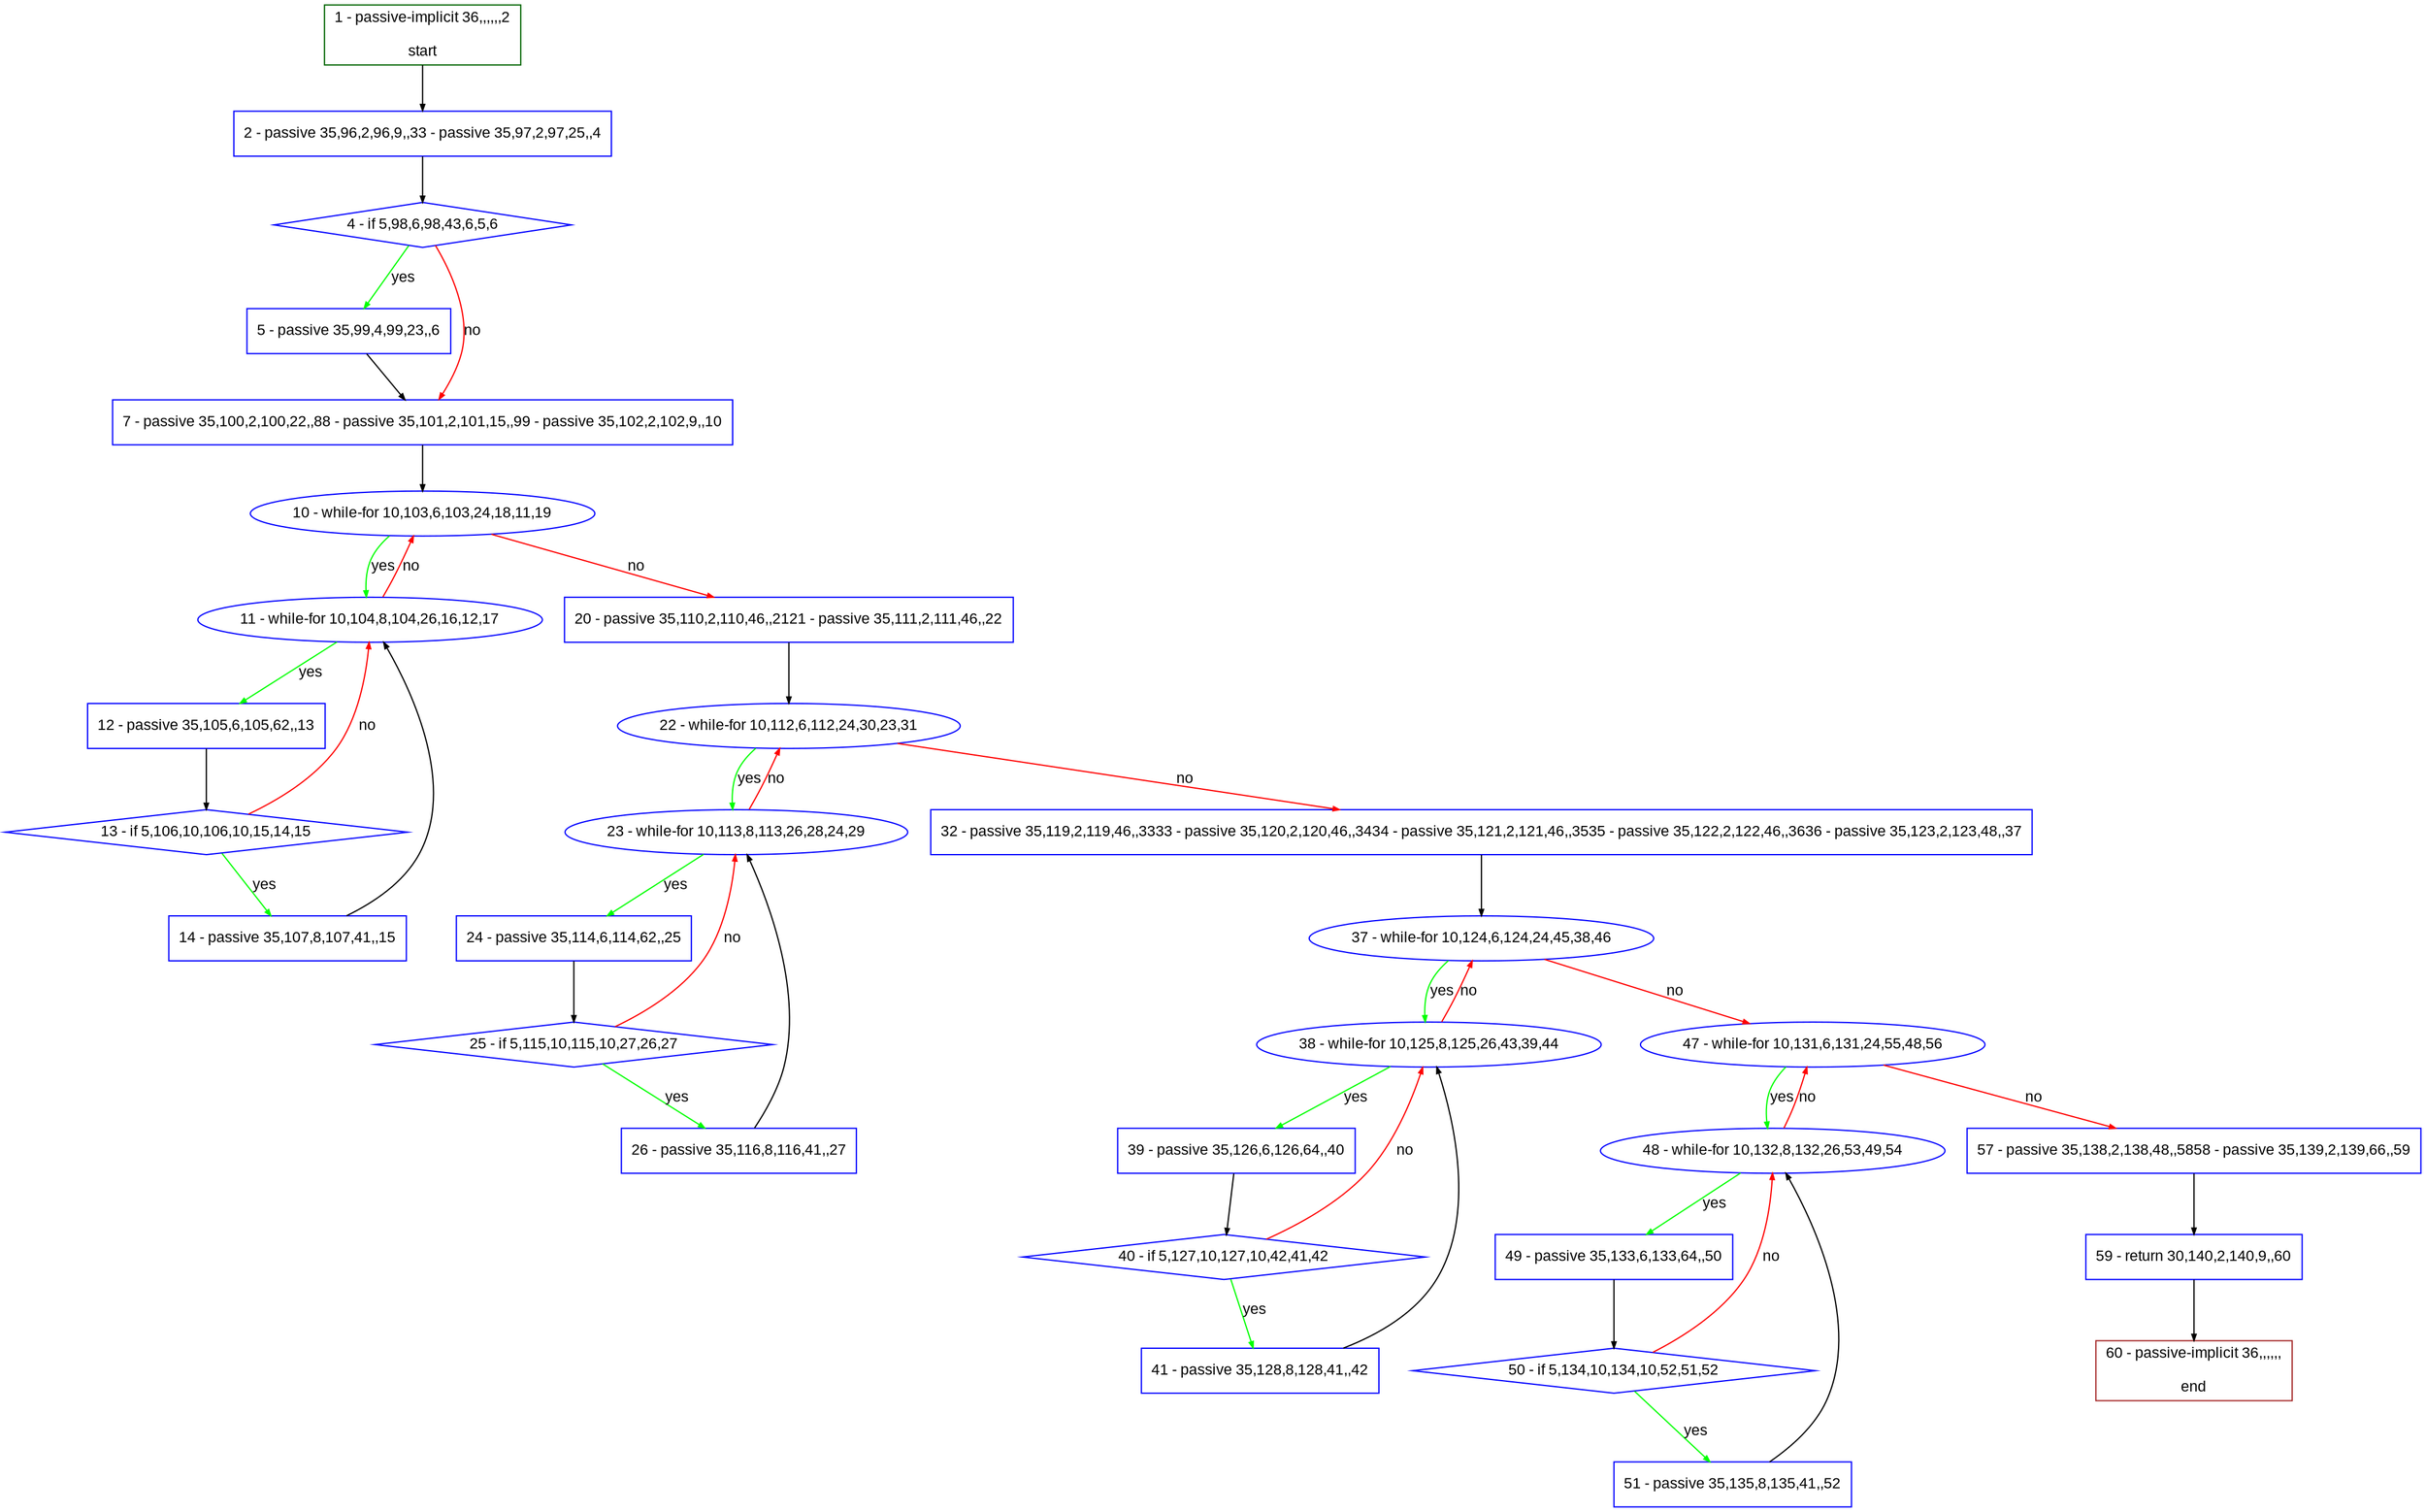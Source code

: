 digraph "" {
  graph [pack="true", label="", fontsize="12", packmode="clust", fontname="Arial", fillcolor="#FFFFCC", bgcolor="white", style="rounded,filled", compound="true"];
  node [node_initialized="no", label="", color="grey", fontsize="12", fillcolor="white", fontname="Arial", style="filled", shape="rectangle", compound="true", fixedsize="false"];
  edge [fontcolor="black", arrowhead="normal", arrowtail="none", arrowsize="0.5", ltail="", label="", color="black", fontsize="12", lhead="", fontname="Arial", dir="forward", compound="true"];
  __N1 [label="2 - passive 35,96,2,96,9,,33 - passive 35,97,2,97,25,,4", color="#0000ff", fillcolor="#ffffff", style="filled", shape="box"];
  __N2 [label="1 - passive-implicit 36,,,,,,2\n\nstart", color="#006400", fillcolor="#ffffff", style="filled", shape="box"];
  __N3 [label="4 - if 5,98,6,98,43,6,5,6", color="#0000ff", fillcolor="#ffffff", style="filled", shape="diamond"];
  __N4 [label="5 - passive 35,99,4,99,23,,6", color="#0000ff", fillcolor="#ffffff", style="filled", shape="box"];
  __N5 [label="7 - passive 35,100,2,100,22,,88 - passive 35,101,2,101,15,,99 - passive 35,102,2,102,9,,10", color="#0000ff", fillcolor="#ffffff", style="filled", shape="box"];
  __N6 [label="10 - while-for 10,103,6,103,24,18,11,19", color="#0000ff", fillcolor="#ffffff", style="filled", shape="oval"];
  __N7 [label="11 - while-for 10,104,8,104,26,16,12,17", color="#0000ff", fillcolor="#ffffff", style="filled", shape="oval"];
  __N8 [label="20 - passive 35,110,2,110,46,,2121 - passive 35,111,2,111,46,,22", color="#0000ff", fillcolor="#ffffff", style="filled", shape="box"];
  __N9 [label="12 - passive 35,105,6,105,62,,13", color="#0000ff", fillcolor="#ffffff", style="filled", shape="box"];
  __N10 [label="13 - if 5,106,10,106,10,15,14,15", color="#0000ff", fillcolor="#ffffff", style="filled", shape="diamond"];
  __N11 [label="14 - passive 35,107,8,107,41,,15", color="#0000ff", fillcolor="#ffffff", style="filled", shape="box"];
  __N12 [label="22 - while-for 10,112,6,112,24,30,23,31", color="#0000ff", fillcolor="#ffffff", style="filled", shape="oval"];
  __N13 [label="23 - while-for 10,113,8,113,26,28,24,29", color="#0000ff", fillcolor="#ffffff", style="filled", shape="oval"];
  __N14 [label="32 - passive 35,119,2,119,46,,3333 - passive 35,120,2,120,46,,3434 - passive 35,121,2,121,46,,3535 - passive 35,122,2,122,46,,3636 - passive 35,123,2,123,48,,37", color="#0000ff", fillcolor="#ffffff", style="filled", shape="box"];
  __N15 [label="24 - passive 35,114,6,114,62,,25", color="#0000ff", fillcolor="#ffffff", style="filled", shape="box"];
  __N16 [label="25 - if 5,115,10,115,10,27,26,27", color="#0000ff", fillcolor="#ffffff", style="filled", shape="diamond"];
  __N17 [label="26 - passive 35,116,8,116,41,,27", color="#0000ff", fillcolor="#ffffff", style="filled", shape="box"];
  __N18 [label="37 - while-for 10,124,6,124,24,45,38,46", color="#0000ff", fillcolor="#ffffff", style="filled", shape="oval"];
  __N19 [label="38 - while-for 10,125,8,125,26,43,39,44", color="#0000ff", fillcolor="#ffffff", style="filled", shape="oval"];
  __N20 [label="47 - while-for 10,131,6,131,24,55,48,56", color="#0000ff", fillcolor="#ffffff", style="filled", shape="oval"];
  __N21 [label="39 - passive 35,126,6,126,64,,40", color="#0000ff", fillcolor="#ffffff", style="filled", shape="box"];
  __N22 [label="40 - if 5,127,10,127,10,42,41,42", color="#0000ff", fillcolor="#ffffff", style="filled", shape="diamond"];
  __N23 [label="41 - passive 35,128,8,128,41,,42", color="#0000ff", fillcolor="#ffffff", style="filled", shape="box"];
  __N24 [label="48 - while-for 10,132,8,132,26,53,49,54", color="#0000ff", fillcolor="#ffffff", style="filled", shape="oval"];
  __N25 [label="57 - passive 35,138,2,138,48,,5858 - passive 35,139,2,139,66,,59", color="#0000ff", fillcolor="#ffffff", style="filled", shape="box"];
  __N26 [label="49 - passive 35,133,6,133,64,,50", color="#0000ff", fillcolor="#ffffff", style="filled", shape="box"];
  __N27 [label="50 - if 5,134,10,134,10,52,51,52", color="#0000ff", fillcolor="#ffffff", style="filled", shape="diamond"];
  __N28 [label="51 - passive 35,135,8,135,41,,52", color="#0000ff", fillcolor="#ffffff", style="filled", shape="box"];
  __N29 [label="59 - return 30,140,2,140,9,,60", color="#0000ff", fillcolor="#ffffff", style="filled", shape="box"];
  __N30 [label="60 - passive-implicit 36,,,,,,\n\nend", color="#a52a2a", fillcolor="#ffffff", style="filled", shape="box"];
  __N2 -> __N1 [arrowhead="normal", arrowtail="none", color="#000000", label="", dir="forward"];
  __N1 -> __N3 [arrowhead="normal", arrowtail="none", color="#000000", label="", dir="forward"];
  __N3 -> __N4 [arrowhead="normal", arrowtail="none", color="#00ff00", label="yes", dir="forward"];
  __N3 -> __N5 [arrowhead="normal", arrowtail="none", color="#ff0000", label="no", dir="forward"];
  __N4 -> __N5 [arrowhead="normal", arrowtail="none", color="#000000", label="", dir="forward"];
  __N5 -> __N6 [arrowhead="normal", arrowtail="none", color="#000000", label="", dir="forward"];
  __N6 -> __N7 [arrowhead="normal", arrowtail="none", color="#00ff00", label="yes", dir="forward"];
  __N7 -> __N6 [arrowhead="normal", arrowtail="none", color="#ff0000", label="no", dir="forward"];
  __N6 -> __N8 [arrowhead="normal", arrowtail="none", color="#ff0000", label="no", dir="forward"];
  __N7 -> __N9 [arrowhead="normal", arrowtail="none", color="#00ff00", label="yes", dir="forward"];
  __N9 -> __N10 [arrowhead="normal", arrowtail="none", color="#000000", label="", dir="forward"];
  __N10 -> __N7 [arrowhead="normal", arrowtail="none", color="#ff0000", label="no", dir="forward"];
  __N10 -> __N11 [arrowhead="normal", arrowtail="none", color="#00ff00", label="yes", dir="forward"];
  __N11 -> __N7 [arrowhead="normal", arrowtail="none", color="#000000", label="", dir="forward"];
  __N8 -> __N12 [arrowhead="normal", arrowtail="none", color="#000000", label="", dir="forward"];
  __N12 -> __N13 [arrowhead="normal", arrowtail="none", color="#00ff00", label="yes", dir="forward"];
  __N13 -> __N12 [arrowhead="normal", arrowtail="none", color="#ff0000", label="no", dir="forward"];
  __N12 -> __N14 [arrowhead="normal", arrowtail="none", color="#ff0000", label="no", dir="forward"];
  __N13 -> __N15 [arrowhead="normal", arrowtail="none", color="#00ff00", label="yes", dir="forward"];
  __N15 -> __N16 [arrowhead="normal", arrowtail="none", color="#000000", label="", dir="forward"];
  __N16 -> __N13 [arrowhead="normal", arrowtail="none", color="#ff0000", label="no", dir="forward"];
  __N16 -> __N17 [arrowhead="normal", arrowtail="none", color="#00ff00", label="yes", dir="forward"];
  __N17 -> __N13 [arrowhead="normal", arrowtail="none", color="#000000", label="", dir="forward"];
  __N14 -> __N18 [arrowhead="normal", arrowtail="none", color="#000000", label="", dir="forward"];
  __N18 -> __N19 [arrowhead="normal", arrowtail="none", color="#00ff00", label="yes", dir="forward"];
  __N19 -> __N18 [arrowhead="normal", arrowtail="none", color="#ff0000", label="no", dir="forward"];
  __N18 -> __N20 [arrowhead="normal", arrowtail="none", color="#ff0000", label="no", dir="forward"];
  __N19 -> __N21 [arrowhead="normal", arrowtail="none", color="#00ff00", label="yes", dir="forward"];
  __N21 -> __N22 [arrowhead="normal", arrowtail="none", color="#000000", label="", dir="forward"];
  __N22 -> __N19 [arrowhead="normal", arrowtail="none", color="#ff0000", label="no", dir="forward"];
  __N22 -> __N23 [arrowhead="normal", arrowtail="none", color="#00ff00", label="yes", dir="forward"];
  __N23 -> __N19 [arrowhead="normal", arrowtail="none", color="#000000", label="", dir="forward"];
  __N20 -> __N24 [arrowhead="normal", arrowtail="none", color="#00ff00", label="yes", dir="forward"];
  __N24 -> __N20 [arrowhead="normal", arrowtail="none", color="#ff0000", label="no", dir="forward"];
  __N20 -> __N25 [arrowhead="normal", arrowtail="none", color="#ff0000", label="no", dir="forward"];
  __N24 -> __N26 [arrowhead="normal", arrowtail="none", color="#00ff00", label="yes", dir="forward"];
  __N26 -> __N27 [arrowhead="normal", arrowtail="none", color="#000000", label="", dir="forward"];
  __N27 -> __N24 [arrowhead="normal", arrowtail="none", color="#ff0000", label="no", dir="forward"];
  __N27 -> __N28 [arrowhead="normal", arrowtail="none", color="#00ff00", label="yes", dir="forward"];
  __N28 -> __N24 [arrowhead="normal", arrowtail="none", color="#000000", label="", dir="forward"];
  __N25 -> __N29 [arrowhead="normal", arrowtail="none", color="#000000", label="", dir="forward"];
  __N29 -> __N30 [arrowhead="normal", arrowtail="none", color="#000000", label="", dir="forward"];
}
